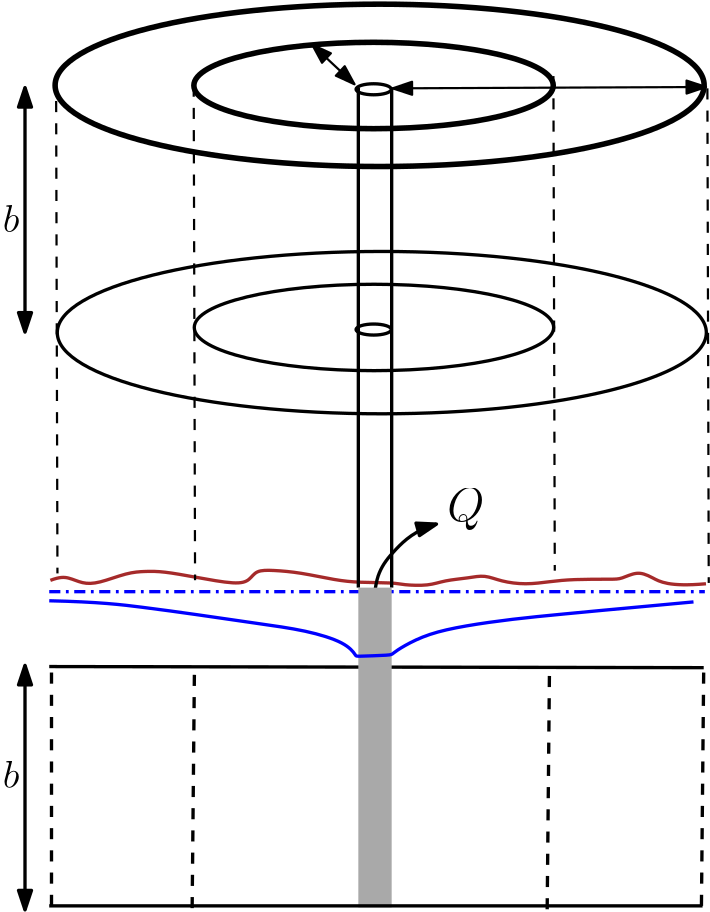 <?xml version="1.0"?>
<!DOCTYPE ipe SYSTEM "ipe.dtd">
<ipe version="70206" creator="Ipe 7.2.9">
<info created="D:20201211184006" modified="D:20201211184006"/>
<ipestyle name="basic">
<symbol name="arrow/arc(spx)">
<path stroke="sym-stroke" fill="sym-stroke" pen="sym-pen">
0 0 m
-1 0.333 l
-1 -0.333 l
h
</path>
</symbol>
<symbol name="arrow/farc(spx)">
<path stroke="sym-stroke" fill="white" pen="sym-pen">
0 0 m
-1 0.333 l
-1 -0.333 l
h
</path>
</symbol>
<symbol name="arrow/ptarc(spx)">
<path stroke="sym-stroke" fill="sym-stroke" pen="sym-pen">
0 0 m
-1 0.333 l
-0.8 0 l
-1 -0.333 l
h
</path>
</symbol>
<symbol name="arrow/fptarc(spx)">
<path stroke="sym-stroke" fill="white" pen="sym-pen">
0 0 m
-1 0.333 l
-0.8 0 l
-1 -0.333 l
h
</path>
</symbol>
<symbol name="mark/circle(sx)" transformations="translations">
<path fill="sym-stroke">
0.6 0 0 0.6 0 0 e
0.4 0 0 0.4 0 0 e
</path>
</symbol>
<symbol name="mark/disk(sx)" transformations="translations">
<path fill="sym-stroke">
0.6 0 0 0.6 0 0 e
</path>
</symbol>
<symbol name="mark/fdisk(sfx)" transformations="translations">
<group>
<path fill="sym-fill">
0.5 0 0 0.5 0 0 e
</path>
<path fill="sym-stroke" fillrule="eofill">
0.6 0 0 0.6 0 0 e
0.4 0 0 0.4 0 0 e
</path>
</group>
</symbol>
<symbol name="mark/box(sx)" transformations="translations">
<path fill="sym-stroke" fillrule="eofill">
-0.6 -0.6 m
0.6 -0.6 l
0.6 0.6 l
-0.6 0.6 l
h
-0.4 -0.4 m
0.4 -0.4 l
0.4 0.4 l
-0.4 0.4 l
h
</path>
</symbol>
<symbol name="mark/square(sx)" transformations="translations">
<path fill="sym-stroke">
-0.6 -0.6 m
0.6 -0.6 l
0.6 0.6 l
-0.6 0.6 l
h
</path>
</symbol>
<symbol name="mark/fsquare(sfx)" transformations="translations">
<group>
<path fill="sym-fill">
-0.5 -0.5 m
0.5 -0.5 l
0.5 0.5 l
-0.5 0.5 l
h
</path>
<path fill="sym-stroke" fillrule="eofill">
-0.6 -0.6 m
0.6 -0.6 l
0.6 0.6 l
-0.6 0.6 l
h
-0.4 -0.4 m
0.4 -0.4 l
0.4 0.4 l
-0.4 0.4 l
h
</path>
</group>
</symbol>
<symbol name="mark/cross(sx)" transformations="translations">
<group>
<path fill="sym-stroke">
-0.43 -0.57 m
0.57 0.43 l
0.43 0.57 l
-0.57 -0.43 l
h
</path>
<path fill="sym-stroke">
-0.43 0.57 m
0.57 -0.43 l
0.43 -0.57 l
-0.57 0.43 l
h
</path>
</group>
</symbol>
<symbol name="arrow/fnormal(spx)">
<path stroke="sym-stroke" fill="white" pen="sym-pen">
0 0 m
-1 0.333 l
-1 -0.333 l
h
</path>
</symbol>
<symbol name="arrow/pointed(spx)">
<path stroke="sym-stroke" fill="sym-stroke" pen="sym-pen">
0 0 m
-1 0.333 l
-0.8 0 l
-1 -0.333 l
h
</path>
</symbol>
<symbol name="arrow/fpointed(spx)">
<path stroke="sym-stroke" fill="white" pen="sym-pen">
0 0 m
-1 0.333 l
-0.8 0 l
-1 -0.333 l
h
</path>
</symbol>
<symbol name="arrow/linear(spx)">
<path stroke="sym-stroke" pen="sym-pen">
-1 0.333 m
0 0 l
-1 -0.333 l
</path>
</symbol>
<symbol name="arrow/fdouble(spx)">
<path stroke="sym-stroke" fill="white" pen="sym-pen">
0 0 m
-1 0.333 l
-1 -0.333 l
h
-1 0 m
-2 0.333 l
-2 -0.333 l
h
</path>
</symbol>
<symbol name="arrow/double(spx)">
<path stroke="sym-stroke" fill="sym-stroke" pen="sym-pen">
0 0 m
-1 0.333 l
-1 -0.333 l
h
-1 0 m
-2 0.333 l
-2 -0.333 l
h
</path>
</symbol>
<pen name="heavier" value="0.8"/>
<pen name="fat" value="1.2"/>
<pen name="ultrafat" value="2"/>
<symbolsize name="large" value="5"/>
<symbolsize name="small" value="2"/>
<symbolsize name="tiny" value="1.1"/>
<arrowsize name="large" value="10"/>
<arrowsize name="small" value="5"/>
<arrowsize name="tiny" value="3"/>
<color name="red" value="1 0 0"/>
<color name="green" value="0 1 0"/>
<color name="blue" value="0 0 1"/>
<color name="yellow" value="1 1 0"/>
<color name="orange" value="1 0.647 0"/>
<color name="gold" value="1 0.843 0"/>
<color name="purple" value="0.627 0.125 0.941"/>
<color name="gray" value="0.745"/>
<color name="brown" value="0.647 0.165 0.165"/>
<color name="navy" value="0 0 0.502"/>
<color name="pink" value="1 0.753 0.796"/>
<color name="seagreen" value="0.18 0.545 0.341"/>
<color name="turquoise" value="0.251 0.878 0.816"/>
<color name="violet" value="0.933 0.51 0.933"/>
<color name="darkblue" value="0 0 0.545"/>
<color name="darkcyan" value="0 0.545 0.545"/>
<color name="darkgray" value="0.663"/>
<color name="darkgreen" value="0 0.392 0"/>
<color name="darkmagenta" value="0.545 0 0.545"/>
<color name="darkorange" value="1 0.549 0"/>
<color name="darkred" value="0.545 0 0"/>
<color name="lightblue" value="0.678 0.847 0.902"/>
<color name="lightcyan" value="0.878 1 1"/>
<color name="lightgray" value="0.827"/>
<color name="lightgreen" value="0.565 0.933 0.565"/>
<color name="lightyellow" value="1 1 0.878"/>
<dashstyle name="dashed" value="[4] 0"/>
<dashstyle name="dotted" value="[1 3] 0"/>
<dashstyle name="dash dotted" value="[4 2 1 2] 0"/>
<dashstyle name="dash dot dotted" value="[4 2 1 2 1 2] 0"/>
<textsize name="large" value="\large"/>
<textsize name="Large" value="\Large"/>
<textsize name="LARGE" value="\LARGE"/>
<textsize name="huge" value="\huge"/>
<textsize name="Huge" value="\Huge"/>
<textsize name="small" value="\small"/>
<textsize name="footnote" value="\footnotesize"/>
<textsize name="tiny" value="\tiny"/>
<textstyle name="center" begin="\begin{center}" end="\end{center}"/>
<textstyle name="itemize" begin="\begin{itemize}" end="\end{itemize}"/>
<textstyle name="item" begin="\begin{itemize}\item{}" end="\end{itemize}"/>
<gridsize name="4 pts" value="4"/>
<gridsize name="8 pts (~3 mm)" value="8"/>
<gridsize name="16 pts (~6 mm)" value="16"/>
<gridsize name="32 pts (~12 mm)" value="32"/>
<gridsize name="10 pts (~3.5 mm)" value="10"/>
<gridsize name="20 pts (~7 mm)" value="20"/>
<gridsize name="14 pts (~5 mm)" value="14"/>
<gridsize name="28 pts (~10 mm)" value="28"/>
<gridsize name="56 pts (~20 mm)" value="56"/>
<anglesize name="90 deg" value="90"/>
<anglesize name="60 deg" value="60"/>
<anglesize name="45 deg" value="45"/>
<anglesize name="30 deg" value="30"/>
<anglesize name="22.5 deg" value="22.5"/>
<opacity name="10%" value="0.1"/>
<opacity name="30%" value="0.3"/>
<opacity name="50%" value="0.5"/>
<opacity name="75%" value="0.75"/>
<tiling name="falling" angle="-60" step="4" width="1"/>
<tiling name="rising" angle="30" step="4" width="1"/>
</ipestyle>
<page>
<layer name="alpha"/>
<view layers="alpha" active="alpha"/>
<path layer="alpha" matrix="0.992936 0 0 0.248366 2.68548 556.999" stroke="black" pen="ultrafat">
117.661 0 0 117.661 319.238 740.141 e
</path>
<path matrix="0.992936 0 0 0.248366 3.46714 467.977" stroke="black" pen="fat">
117.661 0 0 117.661 319.238 740.141 e
</path>
<path matrix="0.549817 0 0 0.132161 141.957 642.952" stroke="black" pen="ultrafat">
117.661 0 0 117.661 319.238 740.141 e
</path>
<path matrix="0.549817 0 0 0.132161 142.107 555.843" stroke="black" pen="fat">
117.661 0 0 117.661 319.238 740.141 e
</path>
<path matrix="0.0538416 0 0 -0.016872 300.337 665.399" stroke="black" pen="fat">
117.661 0 0 117.661 319.238 740.141 e
</path>
<path matrix="0.0538416 0 0 -0.016872 300.337 751.899" stroke="black" pen="fat">
117.661 0 0 117.661 319.238 740.141 e
</path>
<path stroke="brown" pen="fat">
201.132 562.622 m
204.399 563.847
207.666 563.847
212.566 561.397
218.282 561.397
228.899 565.48
235.433 565.889
241.558 565.889
252.991 563.847
268.508 560.989
273 562.622
275.041 566.297
281.166 566.297
290.967 565.48
304.033 562.622
312.2 561.805
325.267 561.805
327.717 560.989
337.517 560.58
342.826 562.622
351.809 563.439
357.526 564.664
363.243 562.214
372.226 560.989
381.209 562.214
388.968 563.03
403.668 563.03
406.526 563.03
412.243 565.889
417.143 564.255
423.677 560.172
437.152 561.397 c
</path>
<path stroke="blue" dash="dash dotted" pen="fat">
200.724 558.539 m
436.743 558.539 l
</path>
<path stroke="black" pen="fat">
200.724 531.588 m
436.335 531.18 l
</path>
<path stroke="black" dash="dashed" pen="fat">
435.518 445.429 m
436.335 530.772 l
</path>
<path stroke="black" dash="dashed" pen="fat">
201.54 445.429 m
201.54 530.772 l
</path>
<path matrix="1 0 0 1 -55.5336 -1.22499" stroke="black" dash="dashed" pen="fat">
435.518 445.429 m
436.335 530.772 l
</path>
<path matrix="1 0 0 1 -183.344 -0.816652" stroke="black" dash="dashed" pen="fat">
435.518 445.429 m
436.335 530.772 l
</path>
<path matrix="1.66841 0 0 1.03613 -211.408 -19.5288" stroke="black" pen="fat" arrow="normal/normal">
316.284 540.572 m
317.1 558.13
317.917 565.072
321.184 572.014
326.084 579.364
330.575 581.406 c
</path>
<path stroke="black" pen="heavier" arrow="normal/normal" rarrow="normal/normal">
324.348 739.744 m
437.168 740.235 l
</path>
<path stroke="black" pen="heavier" arrow="normal/normal" rarrow="normal/normal">
310.614 741.216 m
295.408 755.441 l
</path>
<path matrix="1 0 0 1 1.47156 0" stroke="black" dash="dashed" pen="heavier">
201.718 743.178 m
202.209 565.118 l
</path>
<path matrix="1 0 0 1 51.0142 -2.45261" stroke="black" dash="dashed" pen="heavier">
201.718 743.178 m
202.209 565.118 l
</path>
<path stroke="black" pen="fat">
312 740 m
312 560 l
</path>
<path stroke="black" pen="fat">
324 740 m
324 560 l
</path>
<path matrix="1 0 0 0.992461 0 4.22169" fill="darkgray">
312 560 m
324 560 l
324 444 l
312 444 l
312 560 l
</path>
<path matrix="1 0 0 1 180.512 0.981016" stroke="black" dash="dashed" pen="heavier">
201.718 743.178 m
202.209 565.118 l
</path>
<path matrix="1 0 0 1 235.941 -3.43334" stroke="black" dash="dashed" pen="heavier">
201.718 743.178 m
202.209 565.118 l
</path>
<path stroke="black" pen="fat" arrow="normal/normal" rarrow="normal/normal">
192 740 m
192 652 l
</path>
<path stroke="black" pen="fat" arrow="normal/normal" rarrow="normal/normal">
192 532 m
192 444 l
</path>
<text matrix="1 0 0 1 156 -84" transformations="translations" pos="28 772" stroke="black" type="label" width="5.973" height="9.963" depth="0" valign="baseline" size="Large">$b$</text>
<text matrix="1 0 0 1 156 -284" transformations="translations" pos="28 772" stroke="black" type="label" width="5.973" height="9.963" depth="0" valign="baseline" size="Large" style="math">b</text>
<text matrix="1 0 0 1 300 -200" transformations="translations" pos="44 784" stroke="black" type="label" width="13.351" height="11.761" depth="3.35" valign="baseline" size="LARGE">$Q$</text>
<path stroke="black" pen="fat">
200.724 445.429 m
435.927 445.429 l
</path>
<path stroke="blue" pen="fat">
200.724 555.272 m
218.691 554.864
235.433 552.822
253.399 550.372
275.45 547.105
293.417 544.655
307.708 540.163
311.384 535.263
310.975 535.263
324.042 535.672
324.042 536.08
328.125 538.938
337.109 543.43
350.176 546.289
367.734 548.739
384.476 550.372
401.626 552.005
432.66 554.864 c
</path>
</page>
</ipe>

